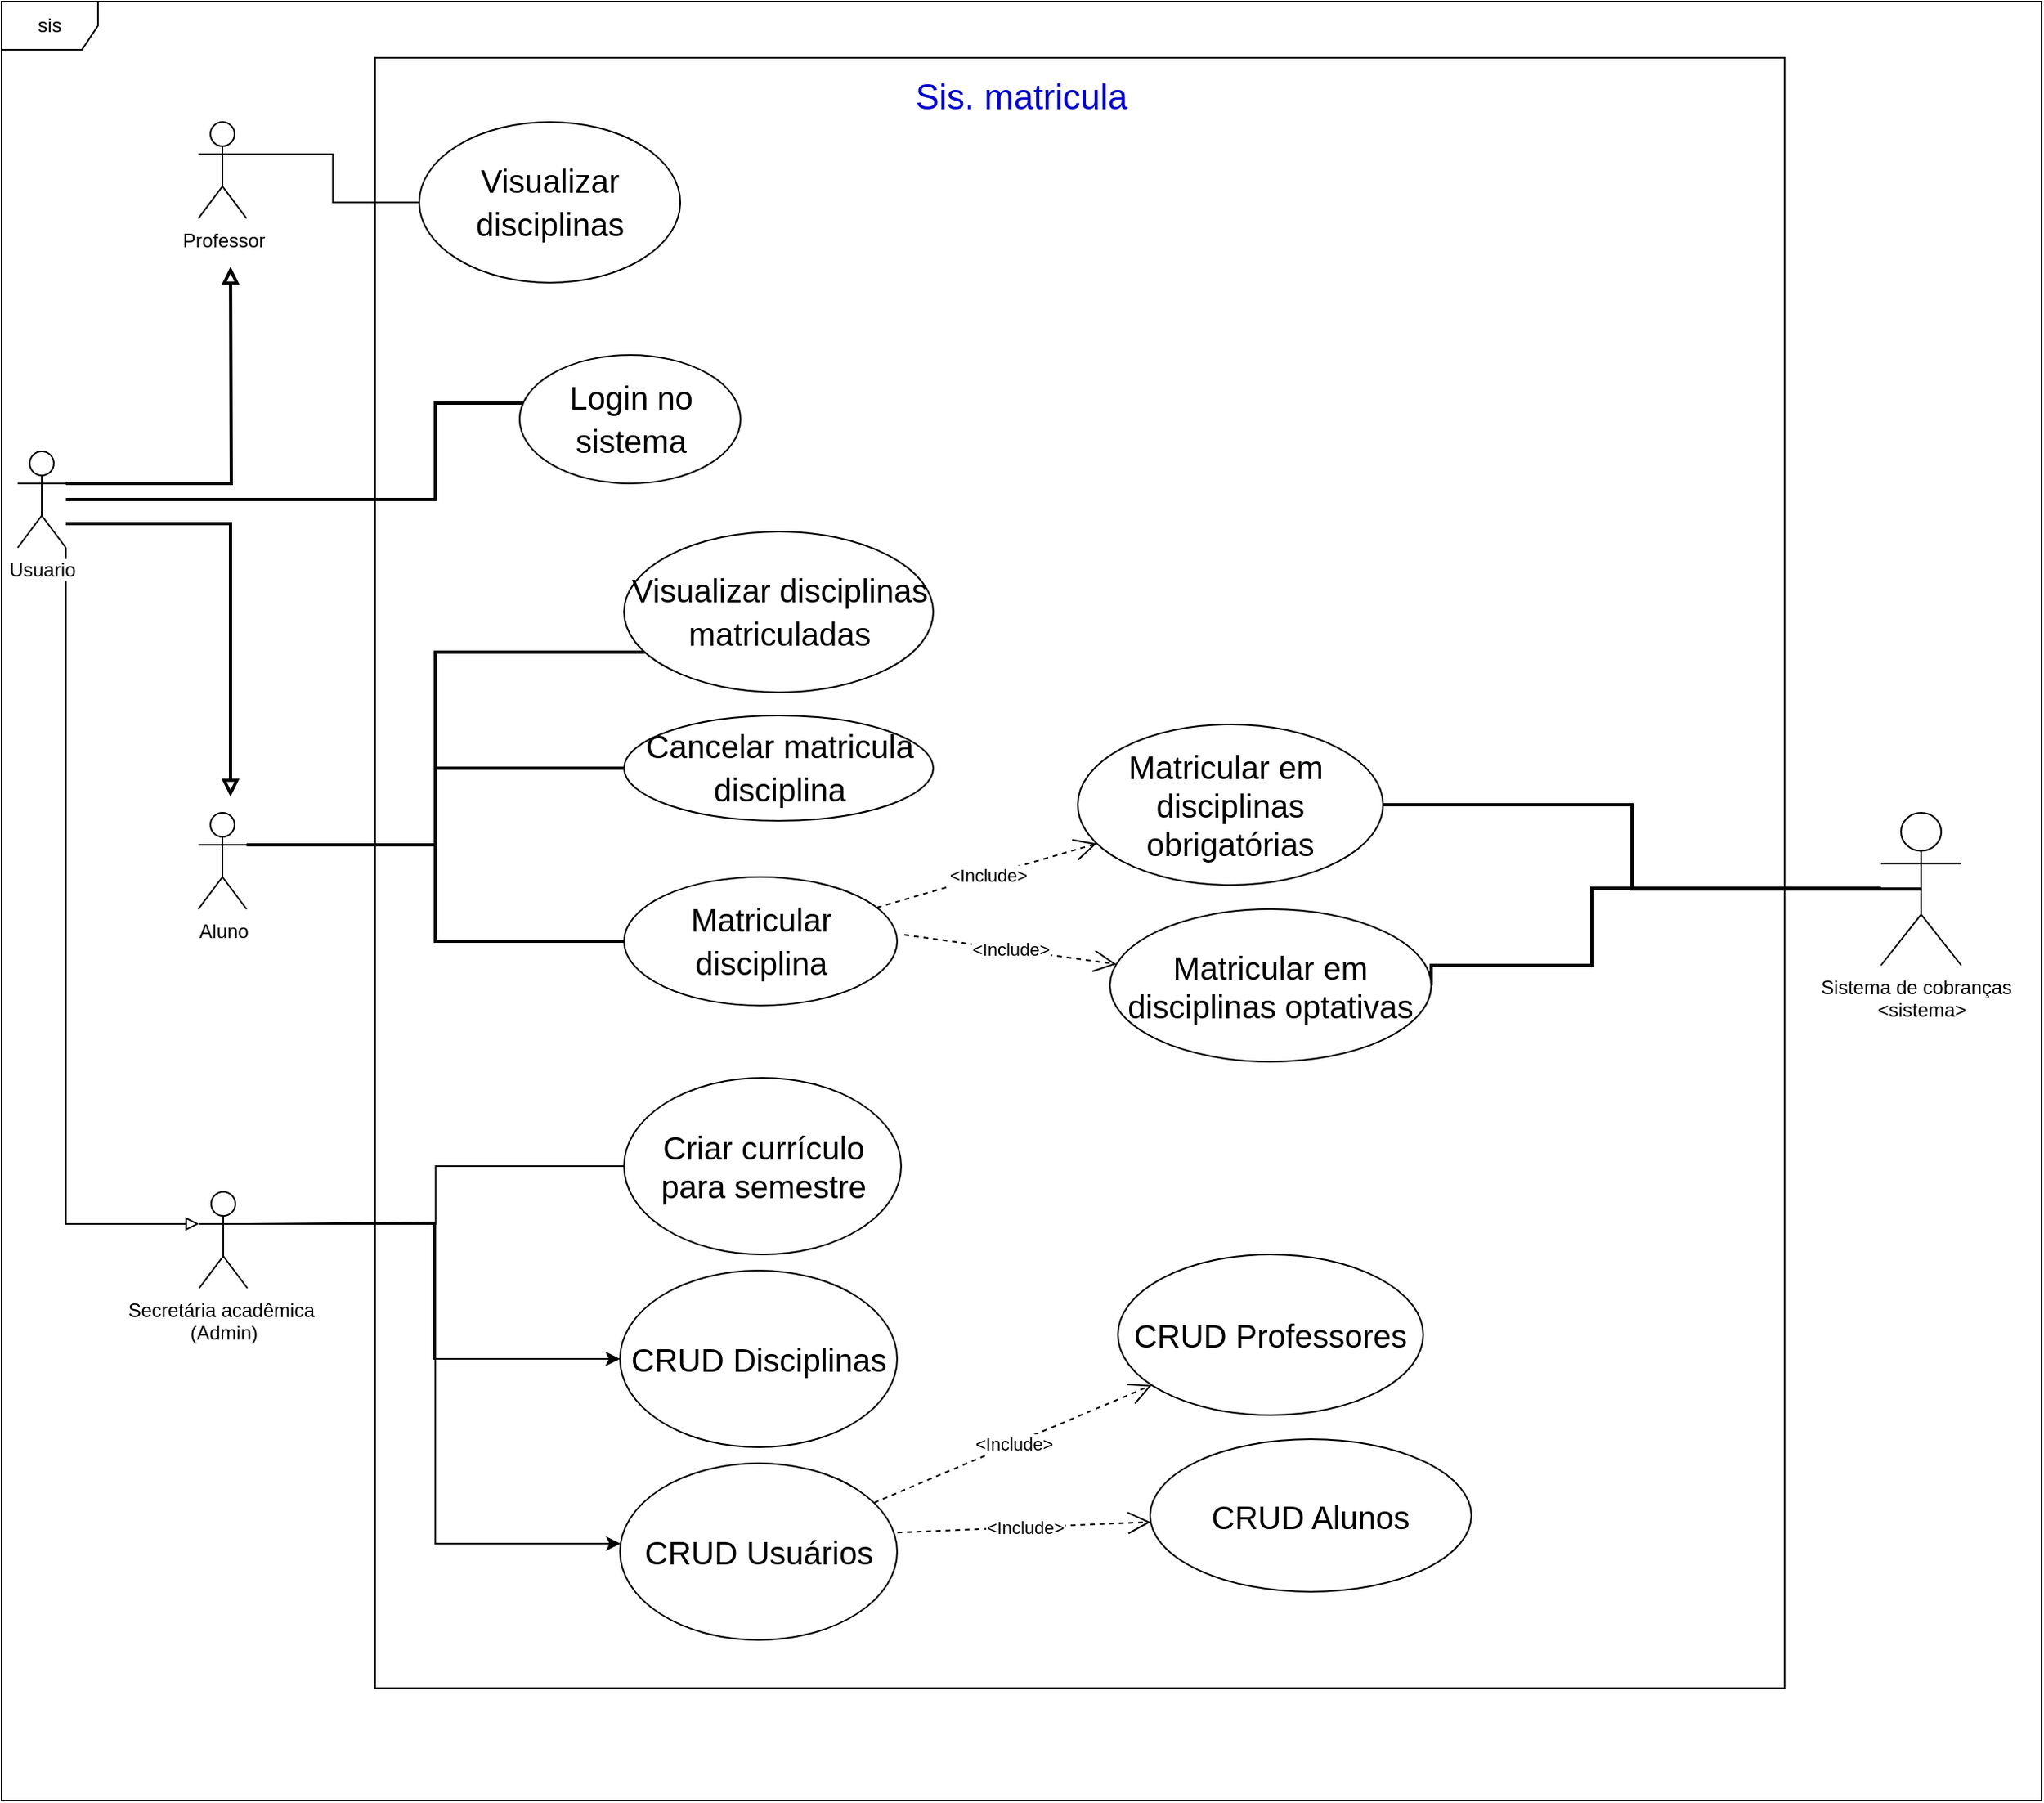 <mxfile version="12.2.4" pages="1"><diagram id="4ZqZMkpYwmfnZt9azPxv" name="Page-1"><mxGraphModel dx="508" dy="400" grid="1" gridSize="10" guides="1" tooltips="1" connect="1" arrows="1" fold="1" page="1" pageScale="1" pageWidth="850" pageHeight="1100" math="0" shadow="0"><root><mxCell id="0"/><mxCell id="1" parent="0"/><mxCell id="30" value="sis" style="shape=umlFrame;whiteSpace=wrap;html=1;movable=1;resizable=1;rotatable=1;deletable=1;editable=1;connectable=1;locked=0;" parent="1" vertex="1"><mxGeometry x="250" y="80" width="1270" height="1120" as="geometry"/></mxCell><mxCell id="31" value="" style="rounded=0;whiteSpace=wrap;html=1;" parent="1" vertex="1"><mxGeometry x="482.5" y="115" width="877.5" height="1015" as="geometry"/></mxCell><mxCell id="32" style="edgeStyle=orthogonalEdgeStyle;rounded=0;orthogonalLoop=1;jettySize=auto;html=1;exitX=1;exitY=0.333;exitDx=0;exitDy=0;exitPerimeter=0;endArrow=none;endFill=0;" parent="1" source="33" target="47" edge="1"><mxGeometry relative="1" as="geometry"/></mxCell><mxCell id="33" value="Professor" style="shape=umlActor;verticalLabelPosition=bottom;labelBackgroundColor=#ffffff;verticalAlign=top;html=1;" parent="1" vertex="1"><mxGeometry x="372.5" y="155" width="30" height="60" as="geometry"/></mxCell><mxCell id="34" style="edgeStyle=orthogonalEdgeStyle;rounded=0;orthogonalLoop=1;jettySize=auto;html=1;exitX=1;exitY=0.333;exitDx=0;exitDy=0;exitPerimeter=0;endArrow=none;endFill=0;fontSize=22;strokeWidth=2;" parent="1" source="37" target="40" edge="1"><mxGeometry relative="1" as="geometry"/></mxCell><mxCell id="35" style="edgeStyle=orthogonalEdgeStyle;rounded=0;orthogonalLoop=1;jettySize=auto;html=1;exitX=1;exitY=0.333;exitDx=0;exitDy=0;exitPerimeter=0;endArrow=none;endFill=0;fontSize=22;strokeWidth=2;" parent="1" source="37" target="39" edge="1"><mxGeometry relative="1" as="geometry"><Array as="points"><mxPoint x="520" y="605"/><mxPoint x="520" y="665"/></Array></mxGeometry></mxCell><mxCell id="36" style="edgeStyle=orthogonalEdgeStyle;rounded=0;orthogonalLoop=1;jettySize=auto;html=1;exitX=1;exitY=0.333;exitDx=0;exitDy=0;exitPerimeter=0;endArrow=none;endFill=0;strokeWidth=2;fontSize=22;" parent="1" source="37" target="46" edge="1"><mxGeometry relative="1" as="geometry"><Array as="points"><mxPoint x="520" y="605"/><mxPoint x="520" y="485"/></Array></mxGeometry></mxCell><mxCell id="37" value="Aluno" style="shape=umlActor;verticalLabelPosition=bottom;labelBackgroundColor=#ffffff;verticalAlign=top;html=1;" parent="1" vertex="1"><mxGeometry x="372.5" y="585" width="30" height="60" as="geometry"/></mxCell><mxCell id="38" value="&lt;font color=&quot;#0000cc&quot;&gt;Sis. matricula&lt;/font&gt;" style="text;html=1;strokeColor=none;fillColor=none;align=center;verticalAlign=middle;whiteSpace=wrap;rounded=0;fontSize=22;" parent="1" vertex="1"><mxGeometry x="790" y="130" width="190" height="20" as="geometry"/></mxCell><mxCell id="39" value="&lt;font style=&quot;font-size: 20px;&quot;&gt;Matricular disciplina&lt;/font&gt;" style="ellipse;whiteSpace=wrap;html=1;fontSize=22;" parent="1" vertex="1"><mxGeometry x="637.5" y="625" width="170" height="80" as="geometry"/></mxCell><mxCell id="40" value="&lt;font style=&quot;font-size: 20px;&quot;&gt;Cancelar matricula disciplina&lt;/font&gt;" style="ellipse;whiteSpace=wrap;html=1;fontSize=22;" parent="1" vertex="1"><mxGeometry x="637.5" y="524.5" width="192.5" height="65.5" as="geometry"/></mxCell><mxCell id="41" style="edgeStyle=orthogonalEdgeStyle;rounded=0;orthogonalLoop=1;jettySize=auto;html=1;endArrow=block;endFill=0;fontSize=22;strokeWidth=2;" parent="1" source="44" edge="1"><mxGeometry relative="1" as="geometry"><mxPoint x="392.5" y="575" as="targetPoint"/><Array as="points"><mxPoint x="392.5" y="405"/></Array></mxGeometry></mxCell><mxCell id="42" style="edgeStyle=orthogonalEdgeStyle;rounded=0;orthogonalLoop=1;jettySize=auto;html=1;exitX=1;exitY=0.333;exitDx=0;exitDy=0;exitPerimeter=0;endArrow=block;endFill=0;fontSize=22;strokeWidth=2;" parent="1" source="44" edge="1"><mxGeometry relative="1" as="geometry"><mxPoint x="392.5" y="245" as="targetPoint"/></mxGeometry></mxCell><mxCell id="43" style="edgeStyle=orthogonalEdgeStyle;rounded=0;orthogonalLoop=1;jettySize=auto;html=1;endArrow=none;endFill=0;strokeWidth=2;fontSize=22;" parent="1" source="44" target="45" edge="1"><mxGeometry relative="1" as="geometry"><Array as="points"><mxPoint x="520" y="390"/><mxPoint x="520" y="330"/></Array></mxGeometry></mxCell><mxCell id="66" style="edgeStyle=orthogonalEdgeStyle;rounded=0;orthogonalLoop=1;jettySize=auto;html=1;exitX=1;exitY=1;exitDx=0;exitDy=0;exitPerimeter=0;entryX=0;entryY=0.333;entryDx=0;entryDy=0;entryPerimeter=0;endArrow=block;endFill=0;" parent="1" source="44" target="57" edge="1"><mxGeometry relative="1" as="geometry"/></mxCell><mxCell id="44" value="Usuario" style="shape=umlActor;verticalLabelPosition=bottom;labelBackgroundColor=#ffffff;verticalAlign=top;html=1;" parent="1" vertex="1"><mxGeometry x="260" y="360" width="30" height="60" as="geometry"/></mxCell><mxCell id="45" value="&lt;font style=&quot;font-size: 20px;&quot;&gt;Login no sistema&lt;/font&gt;" style="ellipse;whiteSpace=wrap;html=1;fontSize=22;" parent="1" vertex="1"><mxGeometry x="572.5" y="300" width="137.5" height="80" as="geometry"/></mxCell><mxCell id="46" value="&lt;font style=&quot;font-size: 20px;&quot;&gt;Visualizar disciplinas matriculadas&lt;/font&gt;" style="ellipse;whiteSpace=wrap;html=1;fontSize=22;" parent="1" vertex="1"><mxGeometry x="637.5" y="410" width="192.5" height="100" as="geometry"/></mxCell><mxCell id="47" value="&lt;font style=&quot;font-size: 20px;&quot;&gt;Visualizar disciplinas&lt;/font&gt;" style="ellipse;whiteSpace=wrap;html=1;fontSize=22;" parent="1" vertex="1"><mxGeometry x="510" y="155" width="162.5" height="100" as="geometry"/></mxCell><mxCell id="48" value="&amp;lt;Include&amp;gt;" style="endArrow=open;endSize=12;dashed=1;html=1;rounded=0;" parent="1" source="39" target="50" edge="1"><mxGeometry x="-0.0" width="160" relative="1" as="geometry"><mxPoint x="850" y="340" as="sourcePoint"/><mxPoint x="943.812" y="626.393" as="targetPoint"/><mxPoint as="offset"/></mxGeometry></mxCell><mxCell id="49" style="edgeStyle=orthogonalEdgeStyle;rounded=0;orthogonalLoop=1;jettySize=auto;html=1;exitX=1;exitY=0.5;exitDx=0;exitDy=0;entryX=0.5;entryY=0.5;entryDx=0;entryDy=0;entryPerimeter=0;endArrow=none;endFill=0;strokeWidth=2;" parent="1" source="50" target="54" edge="1"><mxGeometry relative="1" as="geometry"/></mxCell><mxCell id="50" value="&lt;font style=&quot;font-size: 20px;&quot;&gt;Matricular em&amp;nbsp; disciplinas obrigatórias&lt;/font&gt;" style="ellipse;whiteSpace=wrap;html=1;" parent="1" vertex="1"><mxGeometry x="920" y="530" width="190" height="100" as="geometry"/></mxCell><mxCell id="51" style="edgeStyle=orthogonalEdgeStyle;rounded=0;orthogonalLoop=1;jettySize=auto;html=1;exitX=1;exitY=0.5;exitDx=0;exitDy=0;endArrow=none;endFill=0;strokeWidth=2;" parent="1" source="52" target="54" edge="1"><mxGeometry relative="1" as="geometry"><Array as="points"><mxPoint x="1240" y="680"/><mxPoint x="1240" y="632"/></Array></mxGeometry></mxCell><mxCell id="52" value="&lt;font style=&quot;font-size: 20px;&quot;&gt;Matricular em disciplinas optativas&lt;/font&gt;" style="ellipse;whiteSpace=wrap;html=1;" parent="1" vertex="1"><mxGeometry x="940" y="645" width="200" height="95" as="geometry"/></mxCell><mxCell id="53" value="&amp;lt;Include&amp;gt;" style="endArrow=open;endSize=12;dashed=1;html=1;rounded=0;" parent="1" target="52" edge="1"><mxGeometry x="-0.0" width="160" relative="1" as="geometry"><mxPoint x="812" y="661" as="sourcePoint"/><mxPoint x="953.812" y="636.393" as="targetPoint"/><mxPoint as="offset"/></mxGeometry></mxCell><mxCell id="54" value="Sistema de cobranças&amp;nbsp;&amp;nbsp;&lt;br&gt;&amp;lt;sistema&amp;gt;" style="shape=umlActor;verticalLabelPosition=bottom;verticalAlign=top;html=1;" parent="1" vertex="1"><mxGeometry x="1420" y="585" width="50" height="95" as="geometry"/></mxCell><mxCell id="55" style="edgeStyle=orthogonalEdgeStyle;rounded=0;orthogonalLoop=1;jettySize=auto;html=1;exitX=1;exitY=0.333;exitDx=0;exitDy=0;exitPerimeter=0;endArrow=none;endFill=0;" parent="1" source="57" target="58" edge="1"><mxGeometry relative="1" as="geometry"/></mxCell><mxCell id="56" style="edgeStyle=orthogonalEdgeStyle;rounded=0;orthogonalLoop=1;jettySize=auto;html=1;exitX=1;exitY=0.333;exitDx=0;exitDy=0;exitPerimeter=0;" parent="1" source="57" target="59" edge="1"><mxGeometry relative="1" as="geometry"/></mxCell><mxCell id="57" value="Secretária acadêmica&amp;nbsp;&lt;br&gt;(Admin)" style="shape=umlActor;verticalLabelPosition=bottom;verticalAlign=top;html=1;" parent="1" vertex="1"><mxGeometry x="373" y="821" width="30" height="60" as="geometry"/></mxCell><mxCell id="58" value="&lt;font style=&quot;font-size: 20px;&quot;&gt;Criar currículo para semestre&lt;/font&gt;" style="ellipse;whiteSpace=wrap;html=1;" parent="1" vertex="1"><mxGeometry x="637.5" y="750" width="172.5" height="110" as="geometry"/></mxCell><mxCell id="59" value="&lt;span style=&quot;font-size: 20px;&quot;&gt;CRUD Disciplinas&lt;/span&gt;" style="ellipse;whiteSpace=wrap;html=1;" parent="1" vertex="1"><mxGeometry x="635" y="870" width="172.5" height="110" as="geometry"/></mxCell><mxCell id="60" value="&lt;span style=&quot;font-size: 20px;&quot;&gt;CRUD Usuários&lt;/span&gt;" style="ellipse;whiteSpace=wrap;html=1;" parent="1" vertex="1"><mxGeometry x="635" y="990" width="172.5" height="110" as="geometry"/></mxCell><mxCell id="61" value="&lt;span style=&quot;font-size: 20px;&quot;&gt;CRUD Professores&lt;/span&gt;" style="ellipse;whiteSpace=wrap;html=1;" parent="1" vertex="1"><mxGeometry x="945" y="860" width="190" height="100" as="geometry"/></mxCell><mxCell id="62" value="&amp;lt;Include&amp;gt;" style="endArrow=open;endSize=12;dashed=1;html=1;rounded=0;" parent="1" source="60" target="61" edge="1"><mxGeometry x="-0.0" width="160" relative="1" as="geometry"><mxPoint x="820" y="974" as="sourcePoint"/><mxPoint x="968.812" y="956.393" as="targetPoint"/><mxPoint as="offset"/></mxGeometry></mxCell><mxCell id="63" value="&amp;lt;Include&amp;gt;" style="endArrow=open;endSize=12;dashed=1;html=1;rounded=0;exitX=1.001;exitY=0.392;exitDx=0;exitDy=0;exitPerimeter=0;" parent="1" source="60" target="64" edge="1"><mxGeometry x="-0.0" width="160" relative="1" as="geometry"><mxPoint x="780" y="1030" as="sourcePoint"/><mxPoint x="978.812" y="966.393" as="targetPoint"/><mxPoint as="offset"/></mxGeometry></mxCell><mxCell id="64" value="&lt;span style=&quot;font-size: 20px;&quot;&gt;CRUD Alunos&lt;/span&gt;" style="ellipse;whiteSpace=wrap;html=1;" parent="1" vertex="1"><mxGeometry x="965" y="975" width="200" height="95" as="geometry"/></mxCell><mxCell id="65" style="edgeStyle=orthogonalEdgeStyle;rounded=0;orthogonalLoop=1;jettySize=auto;html=1;exitX=1;exitY=0.333;exitDx=0;exitDy=0;exitPerimeter=0;" parent="1" source="57" target="60" edge="1"><mxGeometry relative="1" as="geometry"><mxPoint x="413" y="850" as="sourcePoint"/><mxPoint x="645" y="935" as="targetPoint"/><Array as="points"><mxPoint x="520" y="840"/><mxPoint x="520" y="1040"/></Array></mxGeometry></mxCell></root></mxGraphModel></diagram></mxfile>